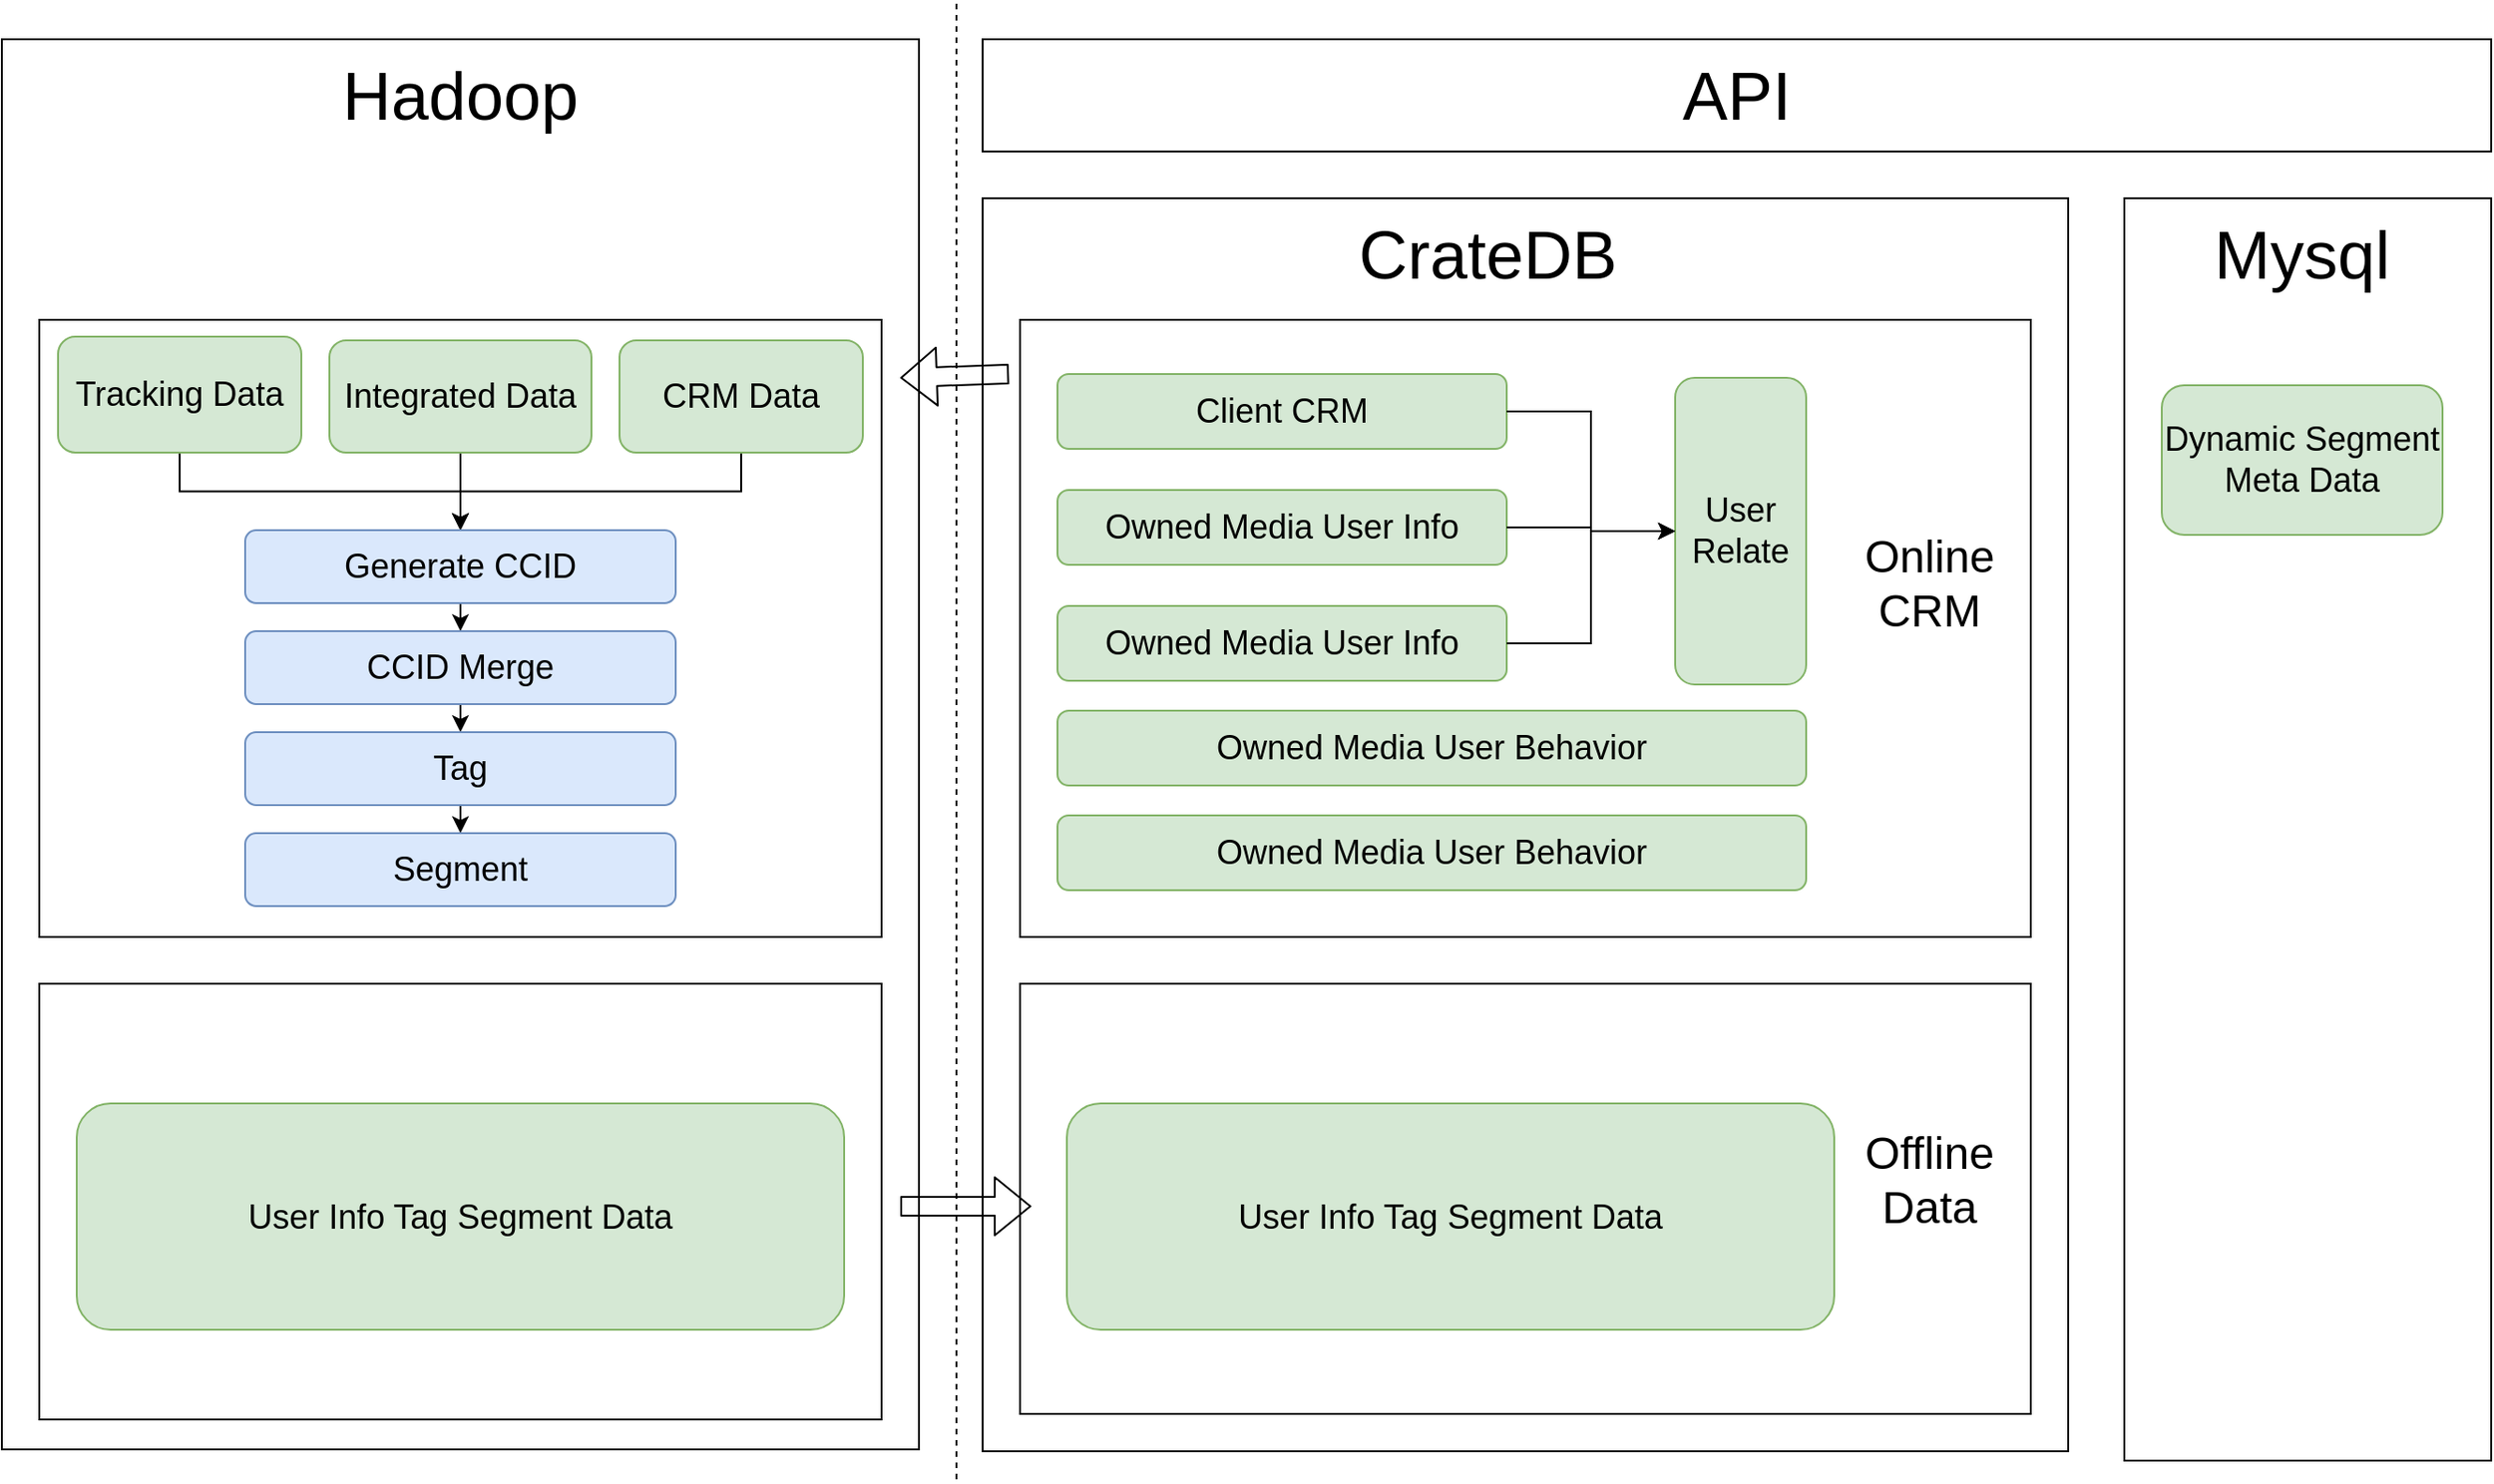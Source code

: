 <mxfile version="10.7.7" type="github"><diagram id="BBAI207OdaMjI_u0Awmq" name="Page-1"><mxGraphModel dx="1443" dy="786" grid="1" gridSize="10" guides="1" tooltips="1" connect="1" arrows="1" fold="1" page="1" pageScale="1" pageWidth="827" pageHeight="1169" math="0" shadow="0"><root><mxCell id="0"/><mxCell id="1" parent="0"/><mxCell id="pOjxndoSPAx7A_PEtpDw-38" value="" style="rounded=0;whiteSpace=wrap;html=1;" vertex="1" parent="1"><mxGeometry x="10" y="370" width="490" height="754" as="geometry"/></mxCell><mxCell id="pOjxndoSPAx7A_PEtpDw-39" value="&lt;font style=&quot;font-size: 36px&quot;&gt;Hadoop&lt;/font&gt;" style="text;html=1;strokeColor=none;fillColor=none;align=center;verticalAlign=middle;whiteSpace=wrap;rounded=0;" vertex="1" parent="1"><mxGeometry x="235" y="390" width="40" height="20" as="geometry"/></mxCell><mxCell id="pOjxndoSPAx7A_PEtpDw-40" value="" style="rounded=0;whiteSpace=wrap;html=1;" vertex="1" parent="1"><mxGeometry x="30" y="520" width="450" height="330" as="geometry"/></mxCell><mxCell id="pOjxndoSPAx7A_PEtpDw-55" style="edgeStyle=orthogonalEdgeStyle;rounded=0;orthogonalLoop=1;jettySize=auto;html=1;exitX=0.5;exitY=1;exitDx=0;exitDy=0;entryX=0.5;entryY=0;entryDx=0;entryDy=0;" edge="1" parent="1" source="pOjxndoSPAx7A_PEtpDw-41" target="pOjxndoSPAx7A_PEtpDw-45"><mxGeometry relative="1" as="geometry"/></mxCell><mxCell id="pOjxndoSPAx7A_PEtpDw-41" value="&lt;font style=&quot;font-size: 18px&quot;&gt;CRM Data&lt;/font&gt;" style="rounded=1;whiteSpace=wrap;html=1;fillColor=#d5e8d4;strokeColor=#82b366;" vertex="1" parent="1"><mxGeometry x="340" y="531" width="130" height="60" as="geometry"/></mxCell><mxCell id="pOjxndoSPAx7A_PEtpDw-52" style="edgeStyle=orthogonalEdgeStyle;rounded=0;orthogonalLoop=1;jettySize=auto;html=1;exitX=0.5;exitY=1;exitDx=0;exitDy=0;entryX=0.5;entryY=0;entryDx=0;entryDy=0;" edge="1" parent="1" source="pOjxndoSPAx7A_PEtpDw-42" target="pOjxndoSPAx7A_PEtpDw-45"><mxGeometry relative="1" as="geometry"/></mxCell><mxCell id="pOjxndoSPAx7A_PEtpDw-42" value="&lt;font style=&quot;font-size: 18px&quot;&gt;Tracking Data&lt;/font&gt;" style="rounded=1;whiteSpace=wrap;html=1;fillColor=#d5e8d4;strokeColor=#82b366;" vertex="1" parent="1"><mxGeometry x="40" y="529" width="130" height="62" as="geometry"/></mxCell><mxCell id="pOjxndoSPAx7A_PEtpDw-54" style="edgeStyle=orthogonalEdgeStyle;rounded=0;orthogonalLoop=1;jettySize=auto;html=1;exitX=0.5;exitY=1;exitDx=0;exitDy=0;entryX=0.5;entryY=0;entryDx=0;entryDy=0;" edge="1" parent="1" source="pOjxndoSPAx7A_PEtpDw-43" target="pOjxndoSPAx7A_PEtpDw-45"><mxGeometry relative="1" as="geometry"/></mxCell><mxCell id="pOjxndoSPAx7A_PEtpDw-43" value="&lt;font style=&quot;font-size: 18px&quot;&gt;Integrated Data&lt;/font&gt;" style="rounded=1;whiteSpace=wrap;html=1;fillColor=#d5e8d4;strokeColor=#82b366;" vertex="1" parent="1"><mxGeometry x="185" y="531" width="140" height="60" as="geometry"/></mxCell><mxCell id="pOjxndoSPAx7A_PEtpDw-56" style="edgeStyle=orthogonalEdgeStyle;rounded=0;orthogonalLoop=1;jettySize=auto;html=1;exitX=0.5;exitY=1;exitDx=0;exitDy=0;entryX=0.5;entryY=0;entryDx=0;entryDy=0;" edge="1" parent="1" source="pOjxndoSPAx7A_PEtpDw-45" target="pOjxndoSPAx7A_PEtpDw-47"><mxGeometry relative="1" as="geometry"/></mxCell><mxCell id="pOjxndoSPAx7A_PEtpDw-45" value="&lt;font style=&quot;font-size: 18px&quot;&gt;Generate CCID&lt;/font&gt;" style="rounded=1;whiteSpace=wrap;html=1;fillColor=#dae8fc;strokeColor=#6c8ebf;" vertex="1" parent="1"><mxGeometry x="140" y="632.5" width="230" height="39" as="geometry"/></mxCell><mxCell id="pOjxndoSPAx7A_PEtpDw-57" style="edgeStyle=orthogonalEdgeStyle;rounded=0;orthogonalLoop=1;jettySize=auto;html=1;exitX=0.5;exitY=1;exitDx=0;exitDy=0;entryX=0.5;entryY=0;entryDx=0;entryDy=0;" edge="1" parent="1" source="pOjxndoSPAx7A_PEtpDw-47" target="pOjxndoSPAx7A_PEtpDw-48"><mxGeometry relative="1" as="geometry"/></mxCell><mxCell id="pOjxndoSPAx7A_PEtpDw-47" value="&lt;font style=&quot;font-size: 18px&quot;&gt;CCID Merge&lt;br&gt;&lt;/font&gt;" style="rounded=1;whiteSpace=wrap;html=1;fillColor=#dae8fc;strokeColor=#6c8ebf;" vertex="1" parent="1"><mxGeometry x="140" y="686.5" width="230" height="39" as="geometry"/></mxCell><mxCell id="pOjxndoSPAx7A_PEtpDw-58" style="edgeStyle=orthogonalEdgeStyle;rounded=0;orthogonalLoop=1;jettySize=auto;html=1;exitX=0.5;exitY=1;exitDx=0;exitDy=0;entryX=0.5;entryY=0;entryDx=0;entryDy=0;" edge="1" parent="1" source="pOjxndoSPAx7A_PEtpDw-48" target="pOjxndoSPAx7A_PEtpDw-49"><mxGeometry relative="1" as="geometry"/></mxCell><mxCell id="pOjxndoSPAx7A_PEtpDw-48" value="&lt;font style=&quot;font-size: 18px&quot;&gt;Tag&lt;br&gt;&lt;/font&gt;" style="rounded=1;whiteSpace=wrap;html=1;fillColor=#dae8fc;strokeColor=#6c8ebf;" vertex="1" parent="1"><mxGeometry x="140" y="740.5" width="230" height="39" as="geometry"/></mxCell><mxCell id="pOjxndoSPAx7A_PEtpDw-49" value="&lt;font style=&quot;font-size: 18px&quot;&gt;Segment&lt;br&gt;&lt;/font&gt;" style="rounded=1;whiteSpace=wrap;html=1;fillColor=#dae8fc;strokeColor=#6c8ebf;" vertex="1" parent="1"><mxGeometry x="140" y="794.5" width="230" height="39" as="geometry"/></mxCell><mxCell id="pOjxndoSPAx7A_PEtpDw-50" value="" style="rounded=0;whiteSpace=wrap;html=1;" vertex="1" parent="1"><mxGeometry x="30" y="875" width="450" height="233" as="geometry"/></mxCell><mxCell id="pOjxndoSPAx7A_PEtpDw-51" value="&lt;font style=&quot;font-size: 18px&quot;&gt;User Info Tag Segment Data&lt;/font&gt;" style="rounded=1;whiteSpace=wrap;html=1;fillColor=#d5e8d4;strokeColor=#82b366;" vertex="1" parent="1"><mxGeometry x="50" y="939" width="410" height="121" as="geometry"/></mxCell><mxCell id="pOjxndoSPAx7A_PEtpDw-37" value="" style="group" vertex="1" connectable="0" parent="1"><mxGeometry x="534" y="455" width="580" height="670" as="geometry"/></mxCell><mxCell id="pOjxndoSPAx7A_PEtpDw-1" value="" style="rounded=0;whiteSpace=wrap;html=1;" vertex="1" parent="pOjxndoSPAx7A_PEtpDw-37"><mxGeometry width="580" height="670" as="geometry"/></mxCell><mxCell id="pOjxndoSPAx7A_PEtpDw-15" value="&lt;font style=&quot;font-size: 36px&quot;&gt;CrateDB&lt;/font&gt;" style="text;html=1;strokeColor=none;fillColor=none;align=center;verticalAlign=middle;whiteSpace=wrap;rounded=0;" vertex="1" parent="pOjxndoSPAx7A_PEtpDw-37"><mxGeometry x="250" y="20" width="40" height="20" as="geometry"/></mxCell><mxCell id="pOjxndoSPAx7A_PEtpDw-60" value="" style="shape=flexArrow;endArrow=classic;html=1;exitX=-0.011;exitY=0.088;exitDx=0;exitDy=0;exitPerimeter=0;" edge="1" parent="pOjxndoSPAx7A_PEtpDw-37" source="pOjxndoSPAx7A_PEtpDw-2"><mxGeometry width="50" height="50" relative="1" as="geometry"><mxPoint x="46" y="95.5" as="sourcePoint"/><mxPoint x="-44" y="96" as="targetPoint"/></mxGeometry></mxCell><mxCell id="pOjxndoSPAx7A_PEtpDw-2" value="" style="rounded=0;whiteSpace=wrap;html=1;" vertex="1" parent="1"><mxGeometry x="554" y="520" width="540" height="330" as="geometry"/></mxCell><mxCell id="pOjxndoSPAx7A_PEtpDw-3" value="&lt;font style=&quot;font-size: 18px&quot;&gt;Client CRM&lt;/font&gt;" style="rounded=1;whiteSpace=wrap;html=1;fillColor=#d5e8d4;strokeColor=#82b366;" vertex="1" parent="1"><mxGeometry x="574" y="549" width="240" height="40" as="geometry"/></mxCell><mxCell id="pOjxndoSPAx7A_PEtpDw-4" value="&lt;font style=&quot;font-size: 18px&quot;&gt;Owned Media User Info&lt;/font&gt;" style="rounded=1;whiteSpace=wrap;html=1;fillColor=#d5e8d4;strokeColor=#82b366;" vertex="1" parent="1"><mxGeometry x="574" y="611" width="240" height="40" as="geometry"/></mxCell><mxCell id="pOjxndoSPAx7A_PEtpDw-5" value="&lt;span&gt;&lt;font style=&quot;font-size: 18px&quot;&gt;Owned Media User Info&lt;/font&gt;&lt;/span&gt;" style="rounded=1;whiteSpace=wrap;html=1;fillColor=#d5e8d4;strokeColor=#82b366;" vertex="1" parent="1"><mxGeometry x="574" y="673" width="240" height="40" as="geometry"/></mxCell><mxCell id="pOjxndoSPAx7A_PEtpDw-6" value="&lt;font style=&quot;font-size: 18px&quot;&gt;User&lt;br&gt;Relate&lt;/font&gt;" style="rounded=1;whiteSpace=wrap;html=1;fillColor=#d5e8d4;strokeColor=#82b366;" vertex="1" parent="1"><mxGeometry x="904" y="551" width="70" height="164" as="geometry"/></mxCell><mxCell id="pOjxndoSPAx7A_PEtpDw-11" style="edgeStyle=orthogonalEdgeStyle;rounded=0;orthogonalLoop=1;jettySize=auto;html=1;exitX=1;exitY=0.5;exitDx=0;exitDy=0;" edge="1" parent="1" source="pOjxndoSPAx7A_PEtpDw-3" target="pOjxndoSPAx7A_PEtpDw-6"><mxGeometry relative="1" as="geometry"/></mxCell><mxCell id="pOjxndoSPAx7A_PEtpDw-12" style="edgeStyle=orthogonalEdgeStyle;rounded=0;orthogonalLoop=1;jettySize=auto;html=1;exitX=1;exitY=0.5;exitDx=0;exitDy=0;" edge="1" parent="1" source="pOjxndoSPAx7A_PEtpDw-4" target="pOjxndoSPAx7A_PEtpDw-6"><mxGeometry relative="1" as="geometry"/></mxCell><mxCell id="pOjxndoSPAx7A_PEtpDw-14" style="edgeStyle=orthogonalEdgeStyle;rounded=0;orthogonalLoop=1;jettySize=auto;html=1;exitX=1;exitY=0.5;exitDx=0;exitDy=0;entryX=0;entryY=0.5;entryDx=0;entryDy=0;" edge="1" parent="1" source="pOjxndoSPAx7A_PEtpDw-5" target="pOjxndoSPAx7A_PEtpDw-6"><mxGeometry relative="1" as="geometry"/></mxCell><mxCell id="pOjxndoSPAx7A_PEtpDw-7" value="&lt;font style=&quot;font-size: 18px&quot;&gt;Owned Media User Behavior&lt;/font&gt;" style="rounded=1;whiteSpace=wrap;html=1;fillColor=#d5e8d4;strokeColor=#82b366;" vertex="1" parent="1"><mxGeometry x="574" y="729" width="400" height="40" as="geometry"/></mxCell><mxCell id="pOjxndoSPAx7A_PEtpDw-10" value="&lt;font style=&quot;font-size: 18px&quot;&gt;Owned Media User Behavior&lt;/font&gt;" style="rounded=1;whiteSpace=wrap;html=1;fillColor=#d5e8d4;strokeColor=#82b366;" vertex="1" parent="1"><mxGeometry x="574" y="785" width="400" height="40" as="geometry"/></mxCell><mxCell id="pOjxndoSPAx7A_PEtpDw-22" value="&lt;font style=&quot;font-size: 24px&quot;&gt;Online&lt;br&gt;CRM&lt;/font&gt;" style="text;html=1;strokeColor=none;fillColor=none;align=center;verticalAlign=middle;whiteSpace=wrap;rounded=0;" vertex="1" parent="1"><mxGeometry x="1020" y="651" width="40" height="20" as="geometry"/></mxCell><mxCell id="pOjxndoSPAx7A_PEtpDw-29" value="" style="rounded=0;whiteSpace=wrap;html=1;" vertex="1" parent="1"><mxGeometry x="1144" y="455" width="196" height="675" as="geometry"/></mxCell><mxCell id="pOjxndoSPAx7A_PEtpDw-32" value="&lt;font style=&quot;font-size: 36px&quot;&gt;Mysql&lt;/font&gt;" style="text;html=1;strokeColor=none;fillColor=none;align=center;verticalAlign=middle;whiteSpace=wrap;rounded=0;" vertex="1" parent="1"><mxGeometry x="1219" y="475" width="40" height="20" as="geometry"/></mxCell><mxCell id="pOjxndoSPAx7A_PEtpDw-34" value="&lt;font style=&quot;font-size: 18px&quot;&gt;Dynamic Segment&lt;br&gt;Meta Data&lt;/font&gt;&lt;br&gt;" style="rounded=1;whiteSpace=wrap;html=1;fillColor=#d5e8d4;strokeColor=#82b366;" vertex="1" parent="1"><mxGeometry x="1164" y="555" width="150" height="80" as="geometry"/></mxCell><mxCell id="pOjxndoSPAx7A_PEtpDw-35" value="" style="group;fillColor=#d5e8d4;strokeColor=#82b366;" vertex="1" connectable="0" parent="1"><mxGeometry x="554" y="875" width="540" height="230" as="geometry"/></mxCell><mxCell id="pOjxndoSPAx7A_PEtpDw-18" value="" style="rounded=0;whiteSpace=wrap;html=1;" vertex="1" parent="pOjxndoSPAx7A_PEtpDw-35"><mxGeometry width="540" height="230" as="geometry"/></mxCell><mxCell id="pOjxndoSPAx7A_PEtpDw-26" value="&lt;font&gt;&lt;font style=&quot;font-size: 24px&quot;&gt;Offline&lt;br&gt;&lt;/font&gt;&lt;font style=&quot;font-size: 24px&quot;&gt;Data&lt;/font&gt;&lt;br&gt;&lt;/font&gt;" style="text;html=1;strokeColor=none;fillColor=none;align=center;verticalAlign=middle;whiteSpace=wrap;rounded=0;" vertex="1" parent="pOjxndoSPAx7A_PEtpDw-35"><mxGeometry x="466" y="95" width="40" height="20" as="geometry"/></mxCell><mxCell id="pOjxndoSPAx7A_PEtpDw-63" value="&lt;span&gt;&lt;font style=&quot;font-size: 18px&quot;&gt;User Info Tag Segment Data&lt;/font&gt;&lt;/span&gt;&lt;br&gt;" style="rounded=1;whiteSpace=wrap;html=1;fillColor=#d5e8d4;strokeColor=#82b366;" vertex="1" parent="pOjxndoSPAx7A_PEtpDw-35"><mxGeometry x="25" y="64" width="410" height="121" as="geometry"/></mxCell><mxCell id="pOjxndoSPAx7A_PEtpDw-61" value="" style="shape=flexArrow;endArrow=classic;html=1;" edge="1" parent="1"><mxGeometry width="50" height="50" relative="1" as="geometry"><mxPoint x="490" y="994" as="sourcePoint"/><mxPoint x="560" y="994" as="targetPoint"/></mxGeometry></mxCell><mxCell id="pOjxndoSPAx7A_PEtpDw-62" value="&lt;font style=&quot;font-size: 36px&quot;&gt;API&lt;/font&gt;" style="rounded=0;whiteSpace=wrap;html=1;" vertex="1" parent="1"><mxGeometry x="534" y="370" width="806" height="60" as="geometry"/></mxCell><mxCell id="pOjxndoSPAx7A_PEtpDw-65" value="" style="endArrow=none;dashed=1;html=1;" edge="1" parent="1"><mxGeometry width="50" height="50" relative="1" as="geometry"><mxPoint x="520" y="1140" as="sourcePoint"/><mxPoint x="520" y="350" as="targetPoint"/></mxGeometry></mxCell></root></mxGraphModel></diagram></mxfile>